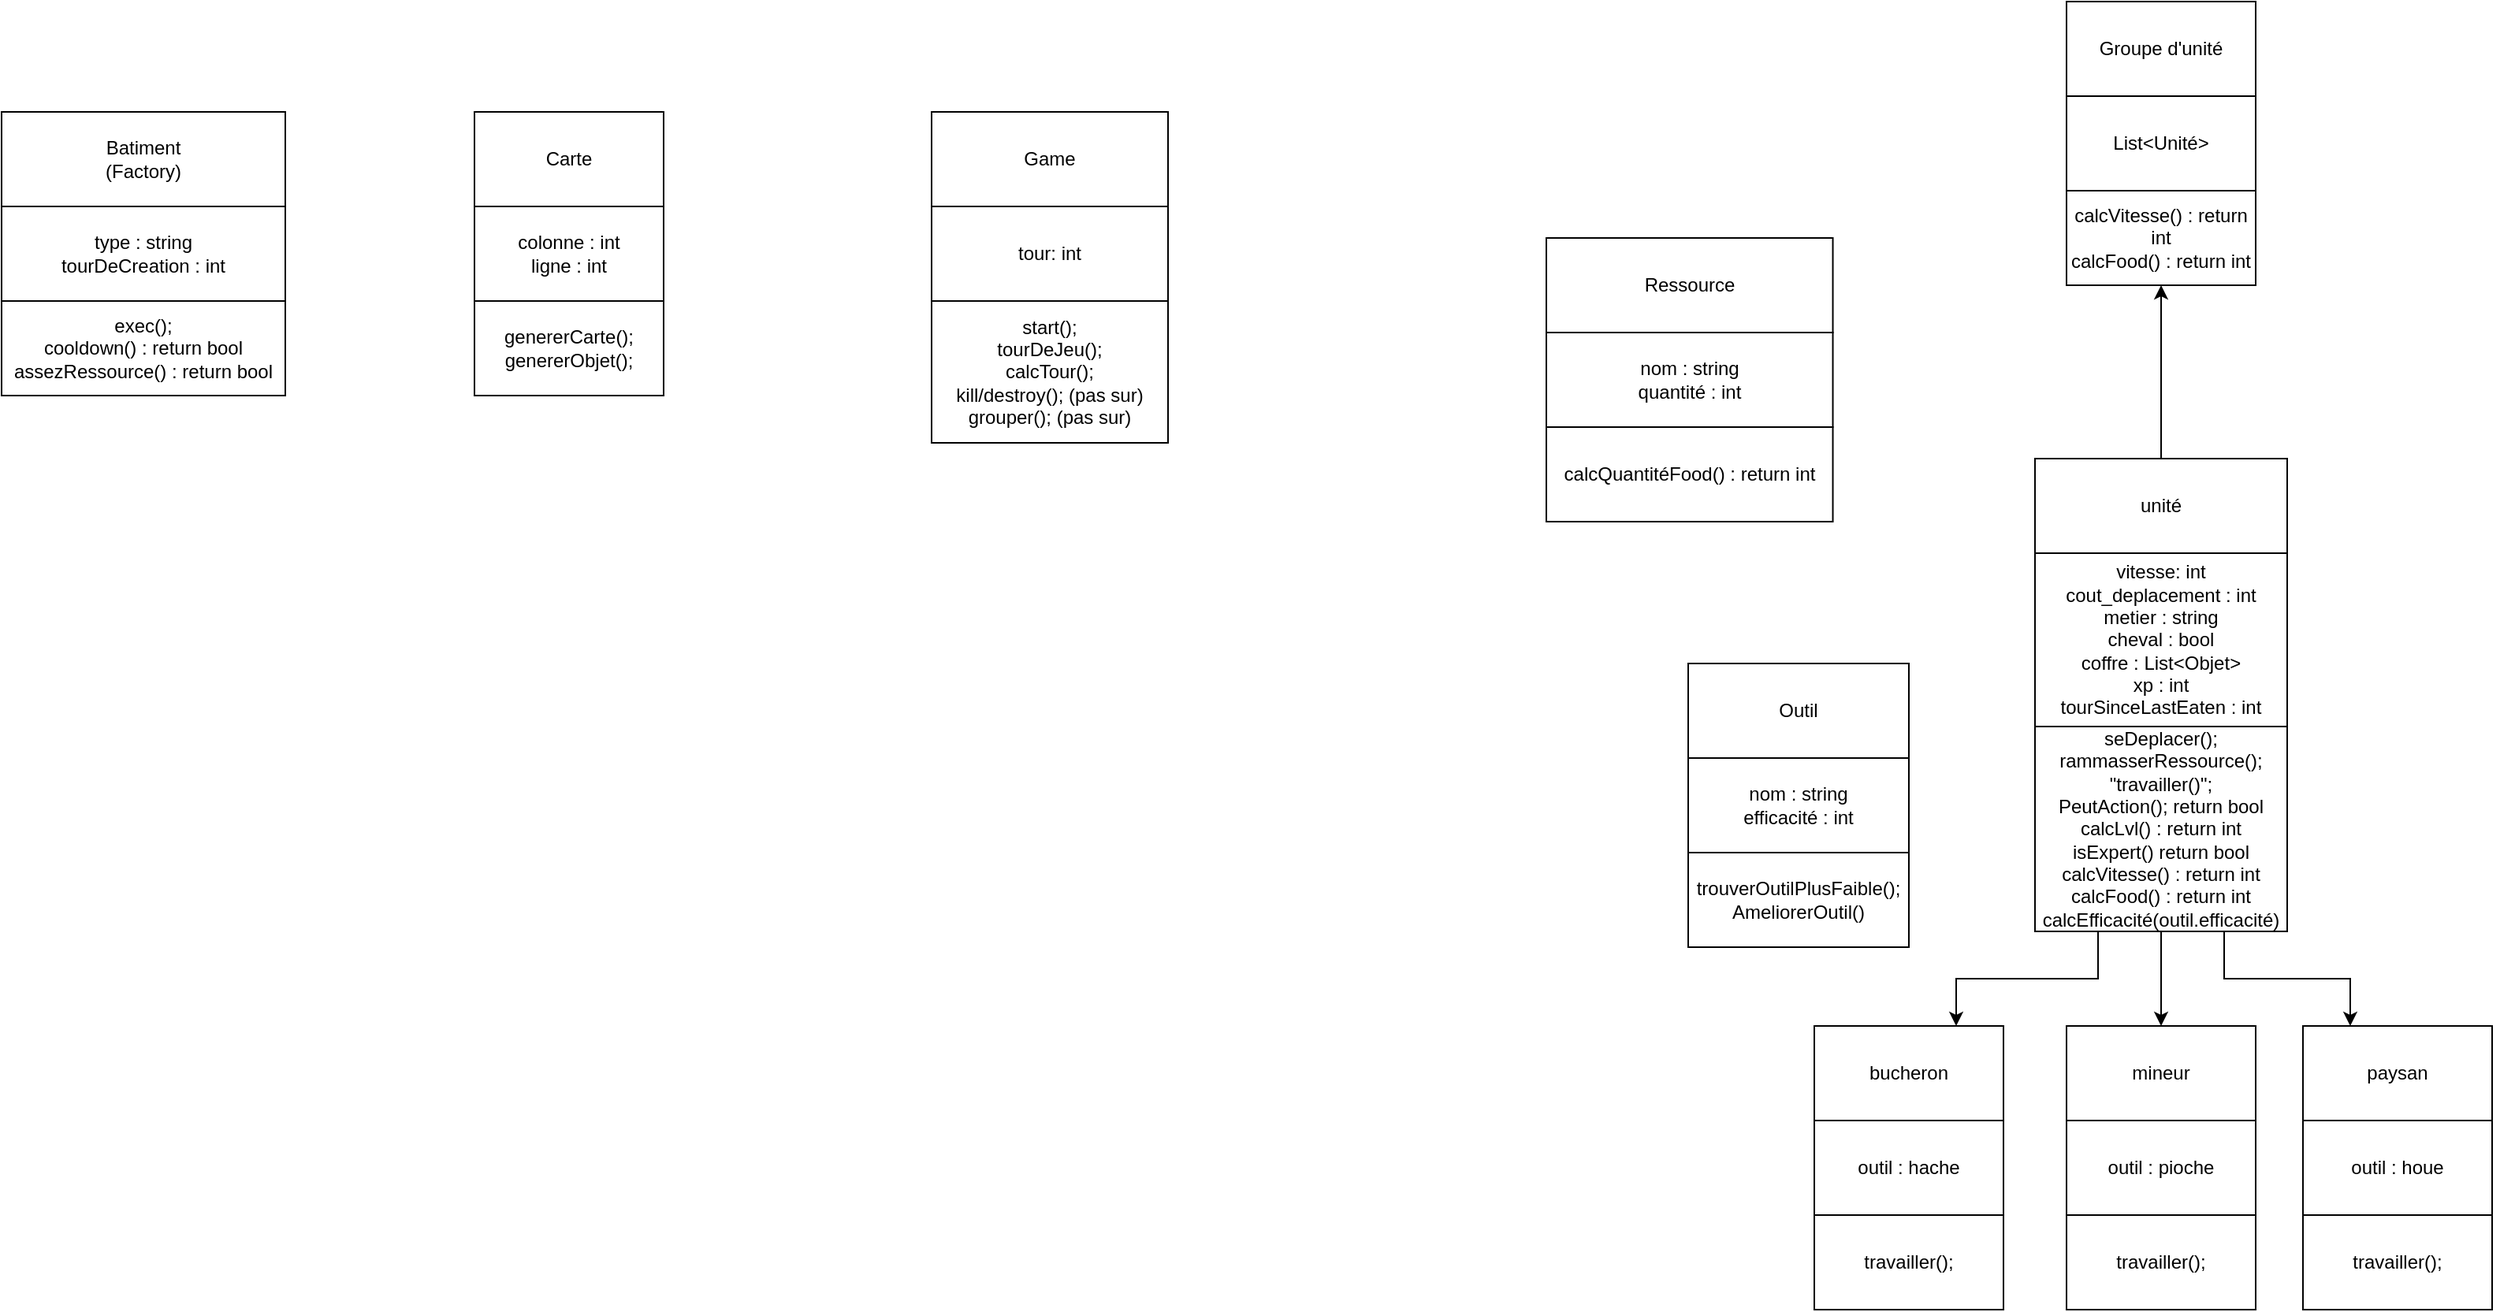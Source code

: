 <mxfile version="21.2.1" type="github">
  <diagram name="Page-1" id="llERlAlbEuUNeJ7v1eqU">
    <mxGraphModel dx="3088" dy="764" grid="1" gridSize="10" guides="1" tooltips="1" connect="1" arrows="1" fold="1" page="1" pageScale="1" pageWidth="827" pageHeight="1169" math="0" shadow="0">
      <root>
        <mxCell id="0" />
        <mxCell id="1" parent="0" />
        <mxCell id="-JLMsc8RkDursWPMarls-5" value="" style="group" parent="1" vertex="1" connectable="0">
          <mxGeometry x="130" y="380" width="160" height="270" as="geometry" />
        </mxCell>
        <mxCell id="OMg_leUDW3XQENcj6iF1-9" value="" style="group" vertex="1" connectable="0" parent="-JLMsc8RkDursWPMarls-5">
          <mxGeometry x="-10" width="160" height="270" as="geometry" />
        </mxCell>
        <mxCell id="-JLMsc8RkDursWPMarls-3" value="" style="group" parent="OMg_leUDW3XQENcj6iF1-9" vertex="1" connectable="0">
          <mxGeometry width="160" height="140" as="geometry" />
        </mxCell>
        <mxCell id="-JLMsc8RkDursWPMarls-2" value="vitesse: int&lt;br&gt;cout_deplacement : int&lt;br&gt;metier : string&lt;br&gt;cheval : bool&lt;br&gt;coffre : List&amp;lt;Objet&amp;gt;&lt;br&gt;xp : int&lt;br&gt;tourSinceLastEaten : int" style="rounded=0;whiteSpace=wrap;html=1;" parent="-JLMsc8RkDursWPMarls-3" vertex="1">
          <mxGeometry y="30" width="160" height="110" as="geometry" />
        </mxCell>
        <mxCell id="-JLMsc8RkDursWPMarls-1" value="unité" style="rounded=0;whiteSpace=wrap;html=1;" parent="-JLMsc8RkDursWPMarls-3" vertex="1">
          <mxGeometry y="-30" width="160" height="60" as="geometry" />
        </mxCell>
        <mxCell id="-JLMsc8RkDursWPMarls-4" value="seDeplacer();&lt;br&gt;rammasserRessource();&lt;br&gt;&quot;travailler()&quot;;&lt;br&gt;PeutAction(); return bool&lt;br&gt;calcLvl() : return int&lt;br&gt;isExpert() return bool&lt;br&gt;calcVitesse() : return int&lt;br&gt;calcFood() : return int&lt;br&gt;calcEfficacité(outil.efficacité)" style="rounded=0;whiteSpace=wrap;html=1;" parent="OMg_leUDW3XQENcj6iF1-9" vertex="1">
          <mxGeometry y="140" width="160" height="130" as="geometry" />
        </mxCell>
        <mxCell id="-JLMsc8RkDursWPMarls-10" style="edgeStyle=orthogonalEdgeStyle;rounded=0;orthogonalLoop=1;jettySize=auto;html=1;exitX=0.25;exitY=1;exitDx=0;exitDy=0;entryX=0.75;entryY=0;entryDx=0;entryDy=0;" parent="1" source="-JLMsc8RkDursWPMarls-4" target="-JLMsc8RkDursWPMarls-7" edge="1">
          <mxGeometry relative="1" as="geometry" />
        </mxCell>
        <mxCell id="-JLMsc8RkDursWPMarls-11" style="edgeStyle=orthogonalEdgeStyle;rounded=0;orthogonalLoop=1;jettySize=auto;html=1;exitX=0.75;exitY=1;exitDx=0;exitDy=0;entryX=0.25;entryY=0;entryDx=0;entryDy=0;" parent="1" source="-JLMsc8RkDursWPMarls-4" target="-JLMsc8RkDursWPMarls-9" edge="1">
          <mxGeometry relative="1" as="geometry" />
        </mxCell>
        <mxCell id="-JLMsc8RkDursWPMarls-12" style="edgeStyle=orthogonalEdgeStyle;rounded=0;orthogonalLoop=1;jettySize=auto;html=1;exitX=0.5;exitY=1;exitDx=0;exitDy=0;entryX=0.5;entryY=0;entryDx=0;entryDy=0;" parent="1" source="-JLMsc8RkDursWPMarls-4" target="-JLMsc8RkDursWPMarls-8" edge="1">
          <mxGeometry relative="1" as="geometry" />
        </mxCell>
        <mxCell id="-JLMsc8RkDursWPMarls-17" value="" style="group" parent="1" vertex="1" connectable="0">
          <mxGeometry x="-870" y="130" width="120" height="180" as="geometry" />
        </mxCell>
        <mxCell id="-JLMsc8RkDursWPMarls-15" value="" style="group" parent="-JLMsc8RkDursWPMarls-17" vertex="1" connectable="0">
          <mxGeometry width="120" height="120" as="geometry" />
        </mxCell>
        <mxCell id="-JLMsc8RkDursWPMarls-13" value="Carte" style="rounded=0;whiteSpace=wrap;html=1;" parent="-JLMsc8RkDursWPMarls-15" vertex="1">
          <mxGeometry width="120" height="60" as="geometry" />
        </mxCell>
        <mxCell id="-JLMsc8RkDursWPMarls-14" value="colonne : int&lt;br&gt;ligne : int" style="rounded=0;whiteSpace=wrap;html=1;" parent="-JLMsc8RkDursWPMarls-15" vertex="1">
          <mxGeometry y="60" width="120" height="60" as="geometry" />
        </mxCell>
        <mxCell id="-JLMsc8RkDursWPMarls-16" value="genererCarte();&lt;br&gt;genererObjet();" style="rounded=0;whiteSpace=wrap;html=1;" parent="-JLMsc8RkDursWPMarls-17" vertex="1">
          <mxGeometry y="120" width="120" height="60" as="geometry" />
        </mxCell>
        <mxCell id="OMg_leUDW3XQENcj6iF1-5" value="" style="group" vertex="1" connectable="0" parent="1">
          <mxGeometry x="-80" y="480" width="120" height="180" as="geometry" />
        </mxCell>
        <mxCell id="OMg_leUDW3XQENcj6iF1-63" value="" style="group" vertex="1" connectable="0" parent="OMg_leUDW3XQENcj6iF1-5">
          <mxGeometry x="-20" width="140" height="180" as="geometry" />
        </mxCell>
        <mxCell id="OMg_leUDW3XQENcj6iF1-2" value="Outil" style="rounded=0;whiteSpace=wrap;html=1;" vertex="1" parent="OMg_leUDW3XQENcj6iF1-63">
          <mxGeometry width="140" height="60" as="geometry" />
        </mxCell>
        <mxCell id="OMg_leUDW3XQENcj6iF1-4" value="nom : string&lt;br&gt;efficacité : int" style="rounded=0;whiteSpace=wrap;html=1;" vertex="1" parent="OMg_leUDW3XQENcj6iF1-63">
          <mxGeometry y="60" width="140" height="60" as="geometry" />
        </mxCell>
        <mxCell id="OMg_leUDW3XQENcj6iF1-62" value="trouverOutilPlusFaible();&lt;br&gt;AmeliorerOutil()" style="rounded=0;whiteSpace=wrap;html=1;" vertex="1" parent="OMg_leUDW3XQENcj6iF1-63">
          <mxGeometry y="120" width="140" height="60" as="geometry" />
        </mxCell>
        <mxCell id="OMg_leUDW3XQENcj6iF1-14" value="" style="group" vertex="1" connectable="0" parent="1">
          <mxGeometry x="140" y="710" width="120" height="180" as="geometry" />
        </mxCell>
        <mxCell id="-JLMsc8RkDursWPMarls-8" value="mineur" style="rounded=0;whiteSpace=wrap;html=1;" parent="OMg_leUDW3XQENcj6iF1-14" vertex="1">
          <mxGeometry width="120" height="60" as="geometry" />
        </mxCell>
        <mxCell id="OMg_leUDW3XQENcj6iF1-13" value="outil : pioche" style="rounded=0;whiteSpace=wrap;html=1;" vertex="1" parent="OMg_leUDW3XQENcj6iF1-14">
          <mxGeometry y="60" width="120" height="60" as="geometry" />
        </mxCell>
        <mxCell id="OMg_leUDW3XQENcj6iF1-18" value="travailler();" style="rounded=0;whiteSpace=wrap;html=1;" vertex="1" parent="OMg_leUDW3XQENcj6iF1-14">
          <mxGeometry y="120" width="120" height="60" as="geometry" />
        </mxCell>
        <mxCell id="OMg_leUDW3XQENcj6iF1-16" value="" style="group" vertex="1" connectable="0" parent="1">
          <mxGeometry x="290" y="710" width="124" height="180" as="geometry" />
        </mxCell>
        <mxCell id="-JLMsc8RkDursWPMarls-9" value="paysan" style="rounded=0;whiteSpace=wrap;html=1;" parent="OMg_leUDW3XQENcj6iF1-16" vertex="1">
          <mxGeometry width="120" height="60" as="geometry" />
        </mxCell>
        <mxCell id="OMg_leUDW3XQENcj6iF1-15" value="outil : houe" style="rounded=0;whiteSpace=wrap;html=1;" vertex="1" parent="OMg_leUDW3XQENcj6iF1-16">
          <mxGeometry y="60" width="120" height="60" as="geometry" />
        </mxCell>
        <mxCell id="OMg_leUDW3XQENcj6iF1-17" value="travailler();" style="rounded=0;whiteSpace=wrap;html=1;" vertex="1" parent="OMg_leUDW3XQENcj6iF1-16">
          <mxGeometry y="120" width="120" height="60" as="geometry" />
        </mxCell>
        <mxCell id="OMg_leUDW3XQENcj6iF1-23" value="" style="group" vertex="1" connectable="0" parent="1">
          <mxGeometry x="-20" y="710" width="120" height="180" as="geometry" />
        </mxCell>
        <mxCell id="OMg_leUDW3XQENcj6iF1-12" value="" style="group" vertex="1" connectable="0" parent="OMg_leUDW3XQENcj6iF1-23">
          <mxGeometry width="120" height="120" as="geometry" />
        </mxCell>
        <mxCell id="-JLMsc8RkDursWPMarls-7" value="bucheron" style="rounded=0;whiteSpace=wrap;html=1;" parent="OMg_leUDW3XQENcj6iF1-12" vertex="1">
          <mxGeometry width="120" height="60" as="geometry" />
        </mxCell>
        <mxCell id="OMg_leUDW3XQENcj6iF1-11" value="outil : hache" style="rounded=0;whiteSpace=wrap;html=1;" vertex="1" parent="OMg_leUDW3XQENcj6iF1-12">
          <mxGeometry y="60" width="120" height="60" as="geometry" />
        </mxCell>
        <mxCell id="OMg_leUDW3XQENcj6iF1-19" value="travailler();" style="rounded=0;whiteSpace=wrap;html=1;" vertex="1" parent="OMg_leUDW3XQENcj6iF1-23">
          <mxGeometry y="120" width="120" height="60" as="geometry" />
        </mxCell>
        <mxCell id="OMg_leUDW3XQENcj6iF1-27" value="" style="group" vertex="1" connectable="0" parent="1">
          <mxGeometry x="140" y="60" width="120" height="180" as="geometry" />
        </mxCell>
        <mxCell id="OMg_leUDW3XQENcj6iF1-25" value="" style="group" vertex="1" connectable="0" parent="OMg_leUDW3XQENcj6iF1-27">
          <mxGeometry width="120" height="120" as="geometry" />
        </mxCell>
        <mxCell id="OMg_leUDW3XQENcj6iF1-10" value="Groupe d&#39;unité" style="rounded=0;whiteSpace=wrap;html=1;" vertex="1" parent="OMg_leUDW3XQENcj6iF1-25">
          <mxGeometry width="120" height="60" as="geometry" />
        </mxCell>
        <mxCell id="OMg_leUDW3XQENcj6iF1-24" value="List&amp;lt;Unité&amp;gt;" style="rounded=0;whiteSpace=wrap;html=1;" vertex="1" parent="OMg_leUDW3XQENcj6iF1-25">
          <mxGeometry y="60" width="120" height="60" as="geometry" />
        </mxCell>
        <mxCell id="OMg_leUDW3XQENcj6iF1-26" value="calcVitesse() : return int&lt;br&gt;calcFood() : return int&lt;br&gt;" style="rounded=0;whiteSpace=wrap;html=1;" vertex="1" parent="OMg_leUDW3XQENcj6iF1-27">
          <mxGeometry y="120" width="120" height="60" as="geometry" />
        </mxCell>
        <mxCell id="OMg_leUDW3XQENcj6iF1-29" value="" style="group" vertex="1" connectable="0" parent="1">
          <mxGeometry x="-150" y="210" width="160" height="180" as="geometry" />
        </mxCell>
        <mxCell id="OMg_leUDW3XQENcj6iF1-30" value="" style="group" vertex="1" connectable="0" parent="OMg_leUDW3XQENcj6iF1-29">
          <mxGeometry x="-40" width="181.76" height="180" as="geometry" />
        </mxCell>
        <mxCell id="-JLMsc8RkDursWPMarls-20" value="" style="group" parent="OMg_leUDW3XQENcj6iF1-30" vertex="1" connectable="0">
          <mxGeometry width="181.76" height="120" as="geometry" />
        </mxCell>
        <mxCell id="-JLMsc8RkDursWPMarls-18" value="Ressource" style="rounded=0;whiteSpace=wrap;html=1;" parent="-JLMsc8RkDursWPMarls-20" vertex="1">
          <mxGeometry width="181.76" height="60" as="geometry" />
        </mxCell>
        <mxCell id="-JLMsc8RkDursWPMarls-19" value="nom : string&lt;br&gt;quantité : int" style="rounded=0;whiteSpace=wrap;html=1;" parent="-JLMsc8RkDursWPMarls-20" vertex="1">
          <mxGeometry y="60" width="181.76" height="60" as="geometry" />
        </mxCell>
        <mxCell id="OMg_leUDW3XQENcj6iF1-28" value="calcQuantitéFood() : return int" style="rounded=0;whiteSpace=wrap;html=1;" vertex="1" parent="OMg_leUDW3XQENcj6iF1-30">
          <mxGeometry y="120" width="181.76" height="60" as="geometry" />
        </mxCell>
        <mxCell id="OMg_leUDW3XQENcj6iF1-34" style="edgeStyle=orthogonalEdgeStyle;rounded=0;orthogonalLoop=1;jettySize=auto;html=1;exitX=0.5;exitY=0;exitDx=0;exitDy=0;entryX=0.5;entryY=1;entryDx=0;entryDy=0;" edge="1" parent="1" source="-JLMsc8RkDursWPMarls-1" target="OMg_leUDW3XQENcj6iF1-26">
          <mxGeometry relative="1" as="geometry" />
        </mxCell>
        <mxCell id="OMg_leUDW3XQENcj6iF1-35" value="" style="group" vertex="1" connectable="0" parent="1">
          <mxGeometry x="-580" y="130" width="150" height="210" as="geometry" />
        </mxCell>
        <mxCell id="OMg_leUDW3XQENcj6iF1-20" value="Game" style="rounded=0;whiteSpace=wrap;html=1;" vertex="1" parent="OMg_leUDW3XQENcj6iF1-35">
          <mxGeometry width="150" height="60" as="geometry" />
        </mxCell>
        <mxCell id="OMg_leUDW3XQENcj6iF1-21" value="tour: int" style="rounded=0;whiteSpace=wrap;html=1;" vertex="1" parent="OMg_leUDW3XQENcj6iF1-35">
          <mxGeometry y="60" width="150" height="60" as="geometry" />
        </mxCell>
        <mxCell id="OMg_leUDW3XQENcj6iF1-22" value="start();&lt;br&gt;tourDeJeu();&lt;br&gt;calcTour();&lt;br&gt;kill/destroy(); (pas sur)&lt;br&gt;grouper(); (pas sur)" style="rounded=0;whiteSpace=wrap;html=1;" vertex="1" parent="OMg_leUDW3XQENcj6iF1-35">
          <mxGeometry y="120" width="150" height="90" as="geometry" />
        </mxCell>
        <mxCell id="OMg_leUDW3XQENcj6iF1-39" value="" style="group" vertex="1" connectable="0" parent="1">
          <mxGeometry x="-1170" y="130" width="180" height="180" as="geometry" />
        </mxCell>
        <mxCell id="OMg_leUDW3XQENcj6iF1-36" value="Batiment&lt;br&gt;(Factory)" style="rounded=0;whiteSpace=wrap;html=1;" vertex="1" parent="OMg_leUDW3XQENcj6iF1-39">
          <mxGeometry width="180" height="60" as="geometry" />
        </mxCell>
        <mxCell id="OMg_leUDW3XQENcj6iF1-37" value="type : string&lt;br&gt;tourDeCreation : int" style="rounded=0;whiteSpace=wrap;html=1;" vertex="1" parent="OMg_leUDW3XQENcj6iF1-39">
          <mxGeometry y="60" width="180" height="60" as="geometry" />
        </mxCell>
        <mxCell id="OMg_leUDW3XQENcj6iF1-38" value="exec();&lt;br&gt;cooldown() : return bool&lt;br&gt;assezRessource() : return bool" style="rounded=0;whiteSpace=wrap;html=1;" vertex="1" parent="OMg_leUDW3XQENcj6iF1-39">
          <mxGeometry y="120" width="180" height="60" as="geometry" />
        </mxCell>
      </root>
    </mxGraphModel>
  </diagram>
</mxfile>
